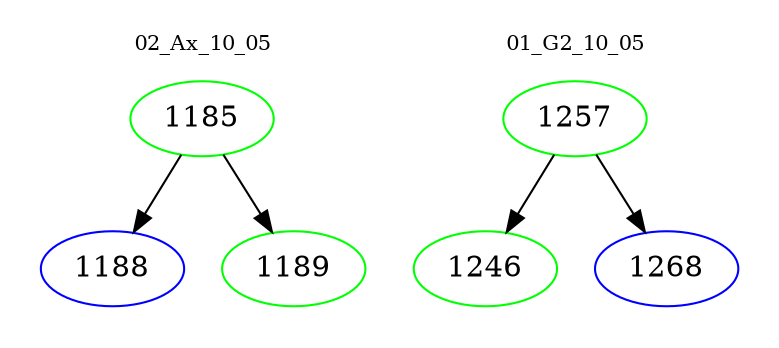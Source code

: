 digraph{
subgraph cluster_0 {
color = white
label = "02_Ax_10_05";
fontsize=10;
T0_1185 [label="1185", color="green"]
T0_1185 -> T0_1188 [color="black"]
T0_1188 [label="1188", color="blue"]
T0_1185 -> T0_1189 [color="black"]
T0_1189 [label="1189", color="green"]
}
subgraph cluster_1 {
color = white
label = "01_G2_10_05";
fontsize=10;
T1_1257 [label="1257", color="green"]
T1_1257 -> T1_1246 [color="black"]
T1_1246 [label="1246", color="green"]
T1_1257 -> T1_1268 [color="black"]
T1_1268 [label="1268", color="blue"]
}
}
